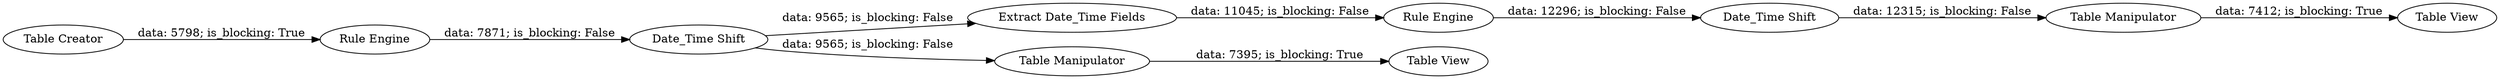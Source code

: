 digraph {
	"4558191744362092694_4" [label="Extract Date_Time Fields"]
	"4558191744362092694_1" [label="Table Creator"]
	"4558191744362092694_10" [label="Table View"]
	"4558191744362092694_2" [label="Date_Time Shift"]
	"4558191744362092694_5" [label="Rule Engine"]
	"4558191744362092694_6" [label="Date_Time Shift"]
	"4558191744362092694_7" [label="Table Manipulator"]
	"4558191744362092694_8" [label="Table Manipulator"]
	"4558191744362092694_3" [label="Rule Engine"]
	"4558191744362092694_9" [label="Table View"]
	"4558191744362092694_3" -> "4558191744362092694_2" [label="data: 7871; is_blocking: False"]
	"4558191744362092694_1" -> "4558191744362092694_3" [label="data: 5798; is_blocking: True"]
	"4558191744362092694_8" -> "4558191744362092694_10" [label="data: 7412; is_blocking: True"]
	"4558191744362092694_7" -> "4558191744362092694_9" [label="data: 7395; is_blocking: True"]
	"4558191744362092694_2" -> "4558191744362092694_7" [label="data: 9565; is_blocking: False"]
	"4558191744362092694_6" -> "4558191744362092694_8" [label="data: 12315; is_blocking: False"]
	"4558191744362092694_4" -> "4558191744362092694_5" [label="data: 11045; is_blocking: False"]
	"4558191744362092694_2" -> "4558191744362092694_4" [label="data: 9565; is_blocking: False"]
	"4558191744362092694_5" -> "4558191744362092694_6" [label="data: 12296; is_blocking: False"]
	rankdir=LR
}
